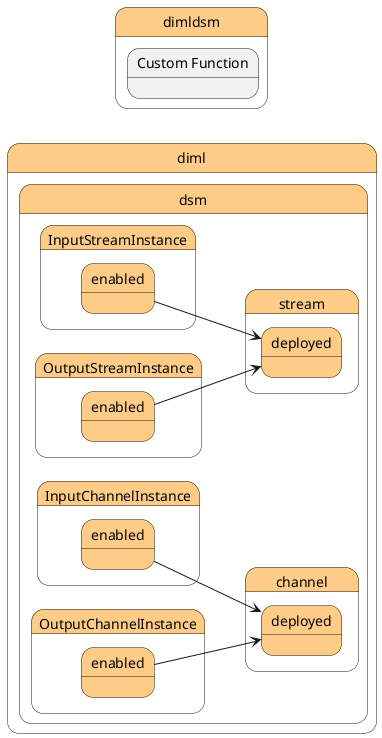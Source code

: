 @startuml
left to right direction


state "diml" as diml #ffcc88 {
state "dsm" as dimldsm #ffcc88 {
}
}


state "dimldsm" as pstatename #ffcc88 {
    state "Custom Function" as dsmfunction {
    }
}

        state "diml" as diml #ffcc88 {
state "dsm" as dimldsm #ffcc88 {
state "channel" as dimldsmchannel #ffcc88 {
state "deployed" as dimldsmchanneldeployed #ffcc88 {
}
}
}
}


        state "diml" as diml #ffcc88 {
state "dsm" as dimldsm #ffcc88 {
state "stream" as dimldsmstream #ffcc88 {
state "deployed" as dimldsmstreamdeployed #ffcc88 {
}
}
}
}




        state "diml" as diml #ffcc88 {
state "dsm" as dimldsm #ffcc88 {
state "InputChannelInstance" as dimldsminputchannelinstance #ffcc88 {
state "enabled" as dimldsminputchannelinstanceenabled #ffcc88 {
}
}
}
}

        
    state "diml" as diml #ffcc88 {
state "dsm" as dimldsm #ffcc88 {
state "channel" as dimldsmchannel #ffcc88 {
state "deployed" as dimldsmchanneldeployed #ffcc88 {
}
}
}
}

    dimldsminputchannelinstanceenabled ---> dimldsmchanneldeployed
  

        state "diml" as diml #ffcc88 {
state "dsm" as dimldsm #ffcc88 {
state "InputStreamInstance" as dimldsminputstreaminstance #ffcc88 {
state "enabled" as dimldsminputstreaminstanceenabled #ffcc88 {
}
}
}
}

        
    state "diml" as diml #ffcc88 {
state "dsm" as dimldsm #ffcc88 {
state "stream" as dimldsmstream #ffcc88 {
state "deployed" as dimldsmstreamdeployed #ffcc88 {
}
}
}
}

    dimldsminputstreaminstanceenabled ---> dimldsmstreamdeployed
  

        state "diml" as diml #ffcc88 {
state "dsm" as dimldsm #ffcc88 {
state "OutputChannelInstance" as dimldsmoutputchannelinstance #ffcc88 {
state "enabled" as dimldsmoutputchannelinstanceenabled #ffcc88 {
}
}
}
}

        
    
    dimldsmoutputchannelinstanceenabled ---> dimldsmchanneldeployed
  

        state "diml" as diml #ffcc88 {
state "dsm" as dimldsm #ffcc88 {
state "OutputStreamInstance" as dimldsmoutputstreaminstance #ffcc88 {
state "enabled" as dimldsmoutputstreaminstanceenabled #ffcc88 {
}
}
}
}

        
    
    dimldsmoutputstreaminstanceenabled ---> dimldsmstreamdeployed
  


    
    
        
       
    
    
        
       
    
    
        
       
    
    
        
       

@enduml
